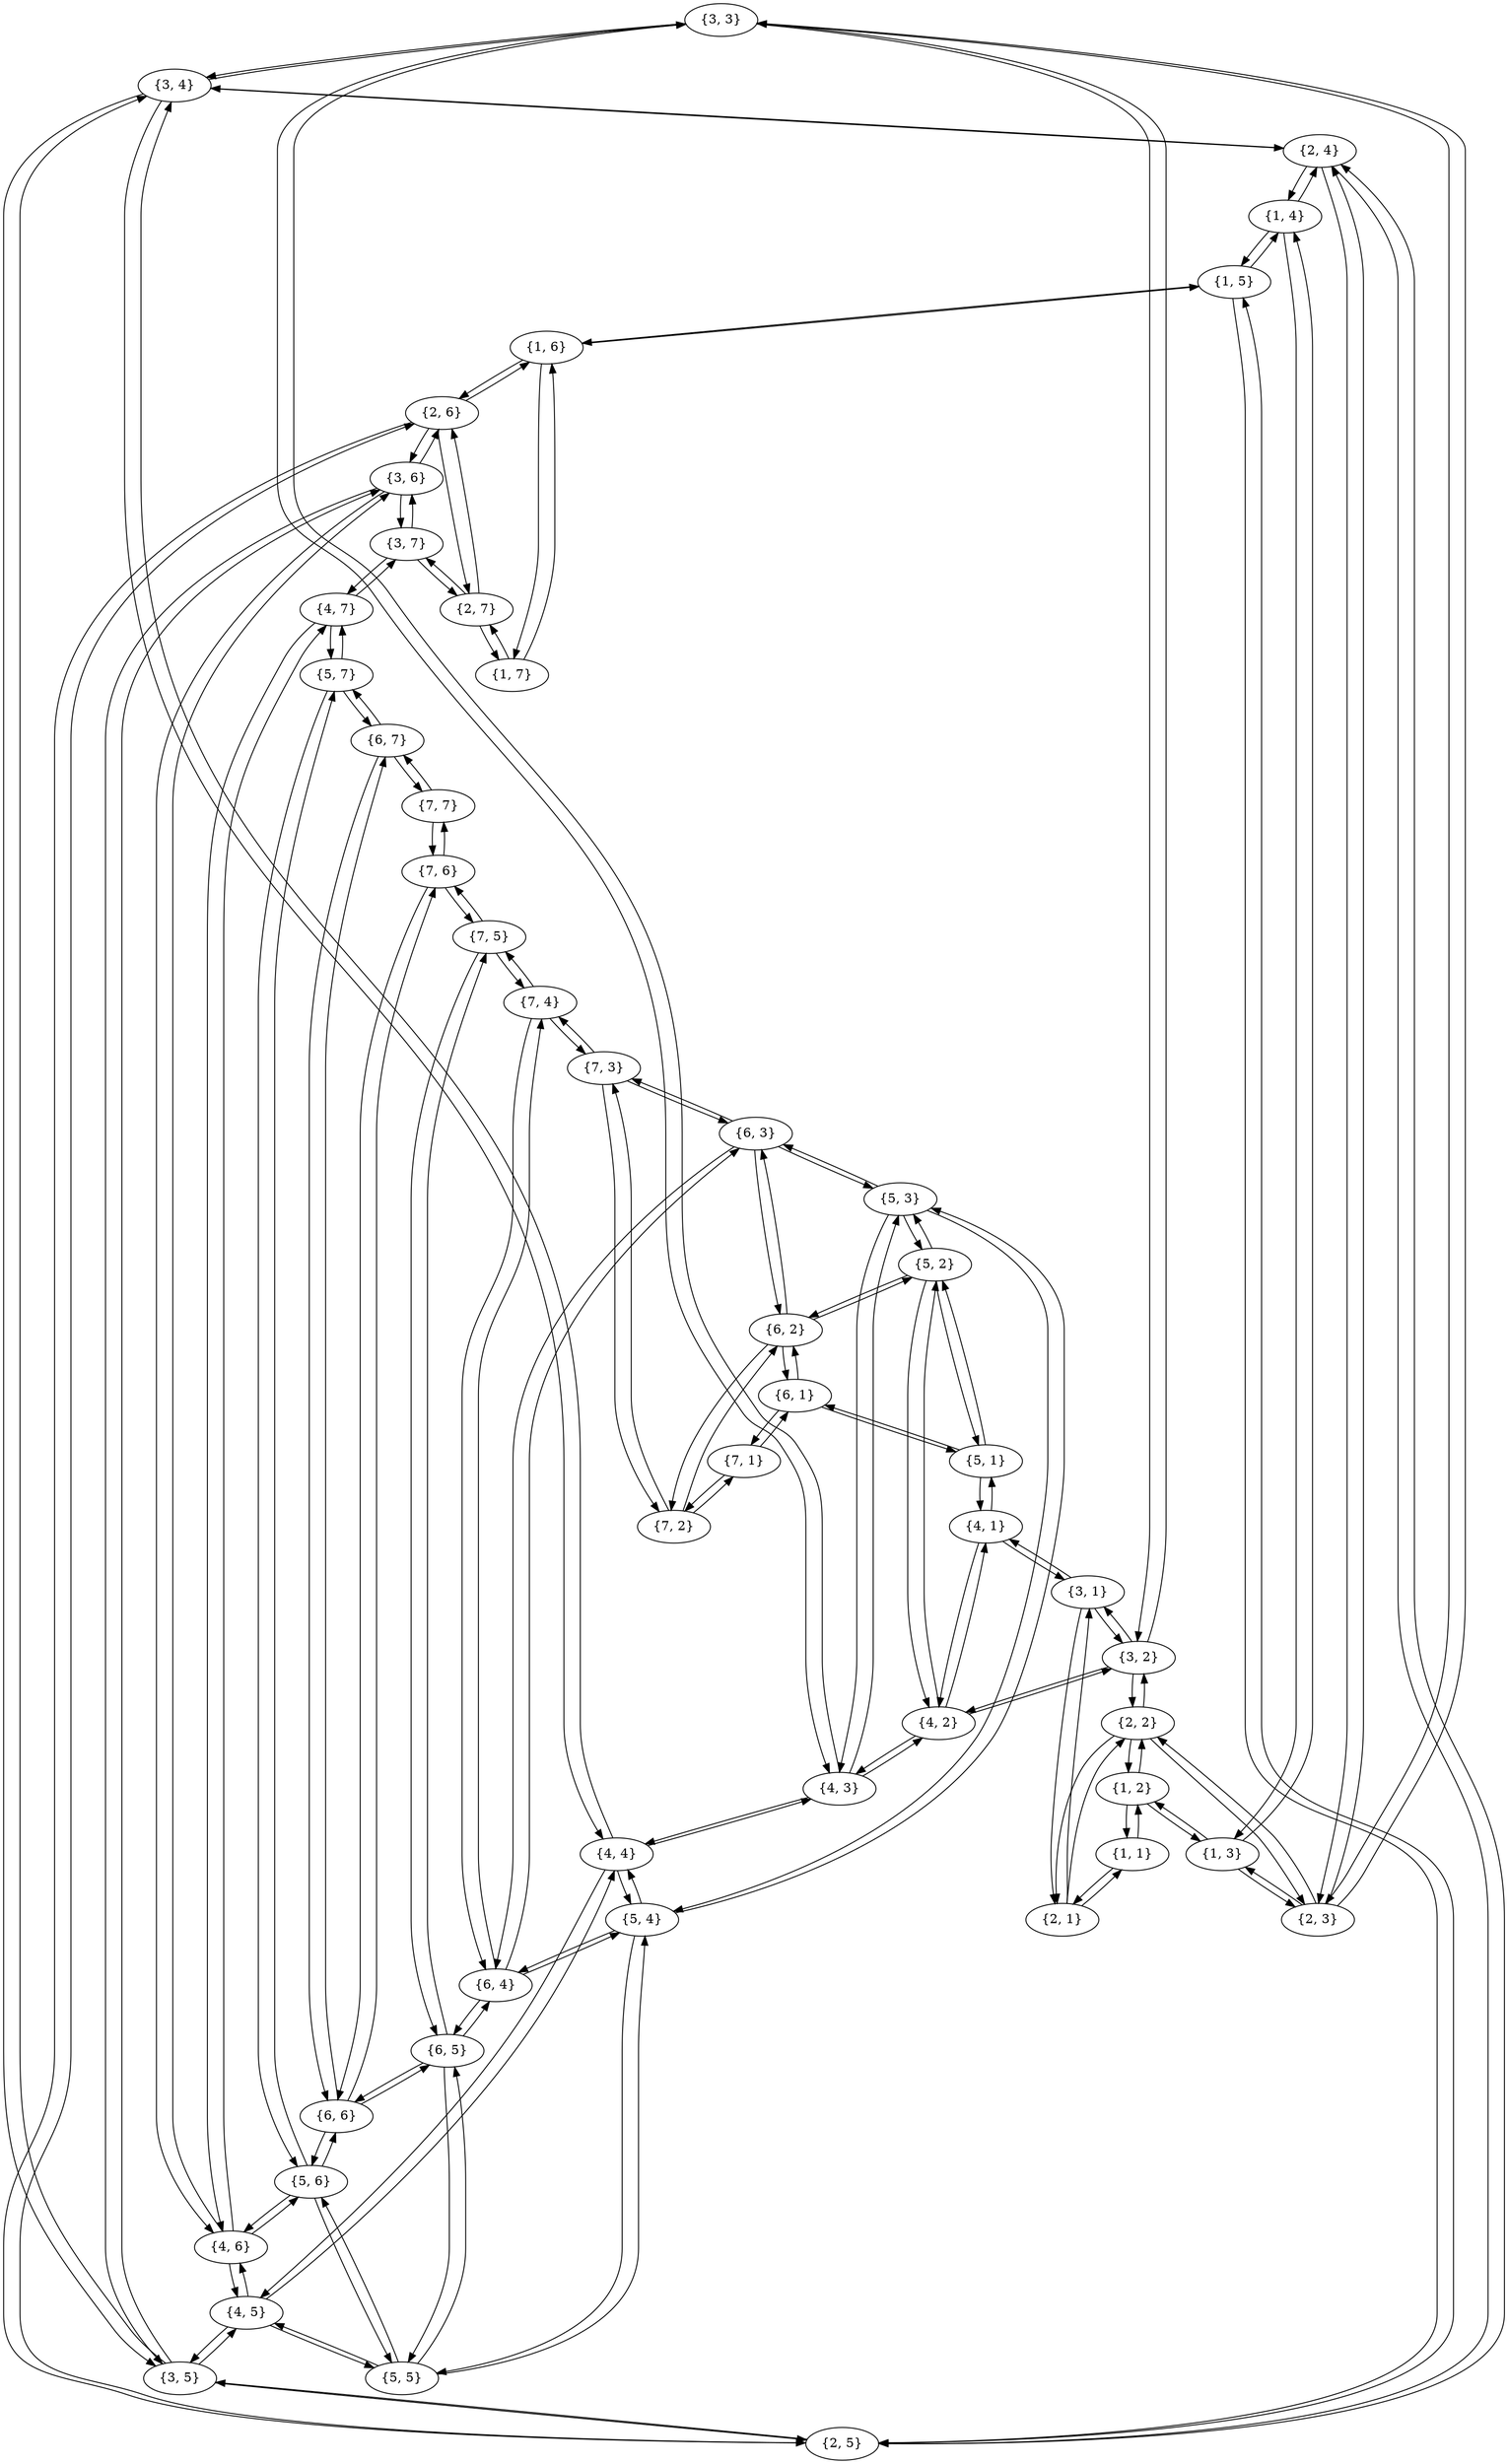 strict digraph {
    "{3, 3}"
    "{3, 7}"
    "{6, 7}"
    "{7, 4}"
    "{3, 6}"
    "{5, 2}"
    "{4, 1}"
    "{2, 6}"
    "{1, 4}"
    "{1, 2}"
    "{7, 2}"
    "{2, 1}"
    "{3, 4}"
    "{4, 7}"
    "{3, 5}"
    "{4, 5}"
    "{6, 5}"
    "{7, 5}"
    "{2, 7}"
    "{3, 1}"
    "{5, 3}"
    "{1, 1}"
    "{2, 5}"
    "{4, 3}"
    "{4, 6}"
    "{3, 2}"
    "{7, 7}"
    "{4, 2}"
    "{1, 6}"
    "{5, 4}"
    "{5, 7}"
    "{5, 5}"
    "{4, 4}"
    "{7, 1}"
    "{2, 4}"
    "{1, 3}"
    "{1, 5}"
    "{5, 1}"
    "{5, 6}"
    "{6, 6}"
    "{6, 3}"
    "{6, 4}"
    "{2, 2}"
    "{6, 2}"
    "{7, 3}"
    "{7, 6}"
    "{2, 3}"
    "{1, 7}"
    "{6, 1}"
    "{3, 3}" -> "{3, 4}" [weight=1]
    "{3, 3}" -> "{4, 3}" [weight=1]
    "{3, 3}" -> "{2, 3}" [weight=1]
    "{3, 3}" -> "{3, 2}" [weight=1]
    "{3, 7}" -> "{2, 7}" [weight=1]
    "{3, 7}" -> "{4, 7}" [weight=1]
    "{3, 7}" -> "{3, 6}" [weight=1]
    "{6, 7}" -> "{5, 7}" [weight=1]
    "{6, 7}" -> "{7, 7}" [weight=1]
    "{6, 7}" -> "{6, 6}" [weight=1]
    "{7, 4}" -> "{7, 5}" [weight=1]
    "{7, 4}" -> "{6, 4}" [weight=1]
    "{7, 4}" -> "{7, 3}" [weight=1]
    "{3, 6}" -> "{3, 7}" [weight=1]
    "{3, 6}" -> "{4, 6}" [weight=1]
    "{3, 6}" -> "{3, 5}" [weight=1]
    "{3, 6}" -> "{2, 6}" [weight=1]
    "{5, 2}" -> "{5, 1}" [weight=1]
    "{5, 2}" -> "{6, 2}" [weight=1]
    "{5, 2}" -> "{5, 3}" [weight=1]
    "{5, 2}" -> "{4, 2}" [weight=1]
    "{4, 1}" -> "{5, 1}" [weight=1]
    "{4, 1}" -> "{3, 1}" [weight=1]
    "{4, 1}" -> "{4, 2}" [weight=1]
    "{2, 6}" -> "{1, 6}" [weight=1]
    "{2, 6}" -> "{2, 7}" [weight=1]
    "{2, 6}" -> "{2, 5}" [weight=1]
    "{2, 6}" -> "{3, 6}" [weight=1]
    "{1, 4}" -> "{1, 5}" [weight=1]
    "{1, 4}" -> "{2, 4}" [weight=1]
    "{1, 4}" -> "{1, 3}" [weight=1]
    "{1, 2}" -> "{2, 2}" [weight=1]
    "{1, 2}" -> "{1, 1}" [weight=1]
    "{1, 2}" -> "{1, 3}" [weight=1]
    "{7, 2}" -> "{7, 1}" [weight=1]
    "{7, 2}" -> "{6, 2}" [weight=1]
    "{7, 2}" -> "{7, 3}" [weight=1]
    "{2, 1}" -> "{2, 2}" [weight=1]
    "{2, 1}" -> "{1, 1}" [weight=1]
    "{2, 1}" -> "{3, 1}" [weight=1]
    "{3, 4}" -> "{3, 3}" [weight=1]
    "{3, 4}" -> "{3, 5}" [weight=1]
    "{3, 4}" -> "{2, 4}" [weight=1]
    "{3, 4}" -> "{4, 4}" [weight=1]
    "{4, 7}" -> "{3, 7}" [weight=1]
    "{4, 7}" -> "{5, 7}" [weight=1]
    "{4, 7}" -> "{4, 6}" [weight=1]
    "{3, 5}" -> "{3, 4}" [weight=1]
    "{3, 5}" -> "{2, 5}" [weight=1]
    "{3, 5}" -> "{4, 5}" [weight=1]
    "{3, 5}" -> "{3, 6}" [weight=1]
    "{4, 5}" -> "{4, 6}" [weight=1]
    "{4, 5}" -> "{5, 5}" [weight=1]
    "{4, 5}" -> "{3, 5}" [weight=1]
    "{4, 5}" -> "{4, 4}" [weight=1]
    "{6, 5}" -> "{7, 5}" [weight=1]
    "{6, 5}" -> "{5, 5}" [weight=1]
    "{6, 5}" -> "{6, 6}" [weight=1]
    "{6, 5}" -> "{6, 4}" [weight=1]
    "{7, 5}" -> "{7, 4}" [weight=1]
    "{7, 5}" -> "{7, 6}" [weight=1]
    "{7, 5}" -> "{6, 5}" [weight=1]
    "{2, 7}" -> "{3, 7}" [weight=1]
    "{2, 7}" -> "{2, 6}" [weight=1]
    "{2, 7}" -> "{1, 7}" [weight=1]
    "{3, 1}" -> "{2, 1}" [weight=1]
    "{3, 1}" -> "{3, 2}" [weight=1]
    "{3, 1}" -> "{4, 1}" [weight=1]
    "{5, 3}" -> "{6, 3}" [weight=1]
    "{5, 3}" -> "{5, 4}" [weight=1]
    "{5, 3}" -> "{4, 3}" [weight=1]
    "{5, 3}" -> "{5, 2}" [weight=1]
    "{1, 1}" -> "{2, 1}" [weight=1]
    "{1, 1}" -> "{1, 2}" [weight=1]
    "{2, 5}" -> "{1, 5}" [weight=1]
    "{2, 5}" -> "{3, 5}" [weight=1]
    "{2, 5}" -> "{2, 4}" [weight=1]
    "{2, 5}" -> "{2, 6}" [weight=1]
    "{4, 3}" -> "{3, 3}" [weight=1]
    "{4, 3}" -> "{4, 4}" [weight=1]
    "{4, 3}" -> "{5, 3}" [weight=1]
    "{4, 3}" -> "{4, 2}" [weight=1]
    "{4, 6}" -> "{5, 6}" [weight=1]
    "{4, 6}" -> "{4, 7}" [weight=1]
    "{4, 6}" -> "{4, 5}" [weight=1]
    "{4, 6}" -> "{3, 6}" [weight=1]
    "{3, 2}" -> "{3, 3}" [weight=1]
    "{3, 2}" -> "{2, 2}" [weight=1]
    "{3, 2}" -> "{3, 1}" [weight=1]
    "{3, 2}" -> "{4, 2}" [weight=1]
    "{7, 7}" -> "{7, 6}" [weight=1]
    "{7, 7}" -> "{6, 7}" [weight=1]
    "{4, 2}" -> "{4, 3}" [weight=1]
    "{4, 2}" -> "{5, 2}" [weight=1]
    "{4, 2}" -> "{3, 2}" [weight=1]
    "{4, 2}" -> "{4, 1}" [weight=1]
    "{1, 6}" -> "{1, 5}" [weight=1]
    "{1, 6}" -> "{2, 6}" [weight=1]
    "{1, 6}" -> "{1, 7}" [weight=1]
    "{5, 4}" -> "{5, 5}" [weight=1]
    "{5, 4}" -> "{4, 4}" [weight=1]
    "{5, 4}" -> "{5, 3}" [weight=1]
    "{5, 4}" -> "{6, 4}" [weight=1]
    "{5, 7}" -> "{5, 6}" [weight=1]
    "{5, 7}" -> "{4, 7}" [weight=1]
    "{5, 7}" -> "{6, 7}" [weight=1]
    "{5, 5}" -> "{5, 4}" [weight=1]
    "{5, 5}" -> "{5, 6}" [weight=1]
    "{5, 5}" -> "{6, 5}" [weight=1]
    "{5, 5}" -> "{4, 5}" [weight=1]
    "{4, 4}" -> "{5, 4}" [weight=1]
    "{4, 4}" -> "{3, 4}" [weight=1]
    "{4, 4}" -> "{4, 3}" [weight=1]
    "{4, 4}" -> "{4, 5}" [weight=1]
    "{7, 1}" -> "{6, 1}" [weight=1]
    "{7, 1}" -> "{7, 2}" [weight=1]
    "{2, 4}" -> "{3, 4}" [weight=1]
    "{2, 4}" -> "{1, 4}" [weight=1]
    "{2, 4}" -> "{2, 3}" [weight=1]
    "{2, 4}" -> "{2, 5}" [weight=1]
    "{1, 3}" -> "{1, 4}" [weight=1]
    "{1, 3}" -> "{2, 3}" [weight=1]
    "{1, 3}" -> "{1, 2}" [weight=1]
    "{1, 5}" -> "{1, 6}" [weight=1]
    "{1, 5}" -> "{1, 4}" [weight=1]
    "{1, 5}" -> "{2, 5}" [weight=1]
    "{5, 1}" -> "{5, 2}" [weight=1]
    "{5, 1}" -> "{6, 1}" [weight=1]
    "{5, 1}" -> "{4, 1}" [weight=1]
    "{5, 6}" -> "{5, 7}" [weight=1]
    "{5, 6}" -> "{4, 6}" [weight=1]
    "{5, 6}" -> "{5, 5}" [weight=1]
    "{5, 6}" -> "{6, 6}" [weight=1]
    "{6, 6}" -> "{5, 6}" [weight=1]
    "{6, 6}" -> "{7, 6}" [weight=1]
    "{6, 6}" -> "{6, 5}" [weight=1]
    "{6, 6}" -> "{6, 7}" [weight=1]
    "{6, 3}" -> "{6, 2}" [weight=1]
    "{6, 3}" -> "{5, 3}" [weight=1]
    "{6, 3}" -> "{6, 4}" [weight=1]
    "{6, 3}" -> "{7, 3}" [weight=1]
    "{6, 4}" -> "{6, 3}" [weight=1]
    "{6, 4}" -> "{5, 4}" [weight=1]
    "{6, 4}" -> "{7, 4}" [weight=1]
    "{6, 4}" -> "{6, 5}" [weight=1]
    "{2, 2}" -> "{2, 3}" [weight=1]
    "{2, 2}" -> "{2, 1}" [weight=1]
    "{2, 2}" -> "{3, 2}" [weight=1]
    "{2, 2}" -> "{1, 2}" [weight=1]
    "{6, 2}" -> "{6, 3}" [weight=1]
    "{6, 2}" -> "{5, 2}" [weight=1]
    "{6, 2}" -> "{6, 1}" [weight=1]
    "{6, 2}" -> "{7, 2}" [weight=1]
    "{7, 3}" -> "{6, 3}" [weight=1]
    "{7, 3}" -> "{7, 4}" [weight=1]
    "{7, 3}" -> "{7, 2}" [weight=1]
    "{7, 6}" -> "{7, 5}" [weight=1]
    "{7, 6}" -> "{7, 7}" [weight=1]
    "{7, 6}" -> "{6, 6}" [weight=1]
    "{2, 3}" -> "{3, 3}" [weight=1]
    "{2, 3}" -> "{2, 2}" [weight=1]
    "{2, 3}" -> "{2, 4}" [weight=1]
    "{2, 3}" -> "{1, 3}" [weight=1]
    "{1, 7}" -> "{1, 6}" [weight=1]
    "{1, 7}" -> "{2, 7}" [weight=1]
    "{6, 1}" -> "{7, 1}" [weight=1]
    "{6, 1}" -> "{5, 1}" [weight=1]
    "{6, 1}" -> "{6, 2}" [weight=1]
}
